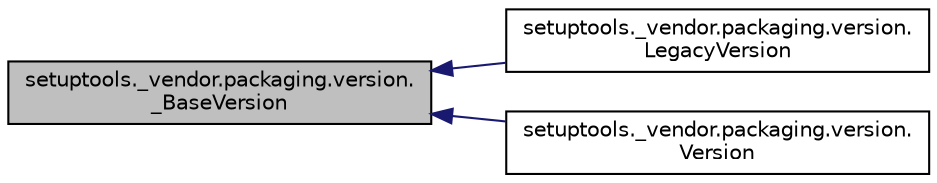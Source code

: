 digraph "setuptools._vendor.packaging.version._BaseVersion"
{
 // LATEX_PDF_SIZE
  edge [fontname="Helvetica",fontsize="10",labelfontname="Helvetica",labelfontsize="10"];
  node [fontname="Helvetica",fontsize="10",shape=record];
  rankdir="LR";
  Node1 [label="setuptools._vendor.packaging.version.\l_BaseVersion",height=0.2,width=0.4,color="black", fillcolor="grey75", style="filled", fontcolor="black",tooltip=" "];
  Node1 -> Node2 [dir="back",color="midnightblue",fontsize="10",style="solid",fontname="Helvetica"];
  Node2 [label="setuptools._vendor.packaging.version.\lLegacyVersion",height=0.2,width=0.4,color="black", fillcolor="white", style="filled",URL="$classsetuptools_1_1__vendor_1_1packaging_1_1version_1_1LegacyVersion.html",tooltip=" "];
  Node1 -> Node3 [dir="back",color="midnightblue",fontsize="10",style="solid",fontname="Helvetica"];
  Node3 [label="setuptools._vendor.packaging.version.\lVersion",height=0.2,width=0.4,color="black", fillcolor="white", style="filled",URL="$classsetuptools_1_1__vendor_1_1packaging_1_1version_1_1Version.html",tooltip=" "];
}
